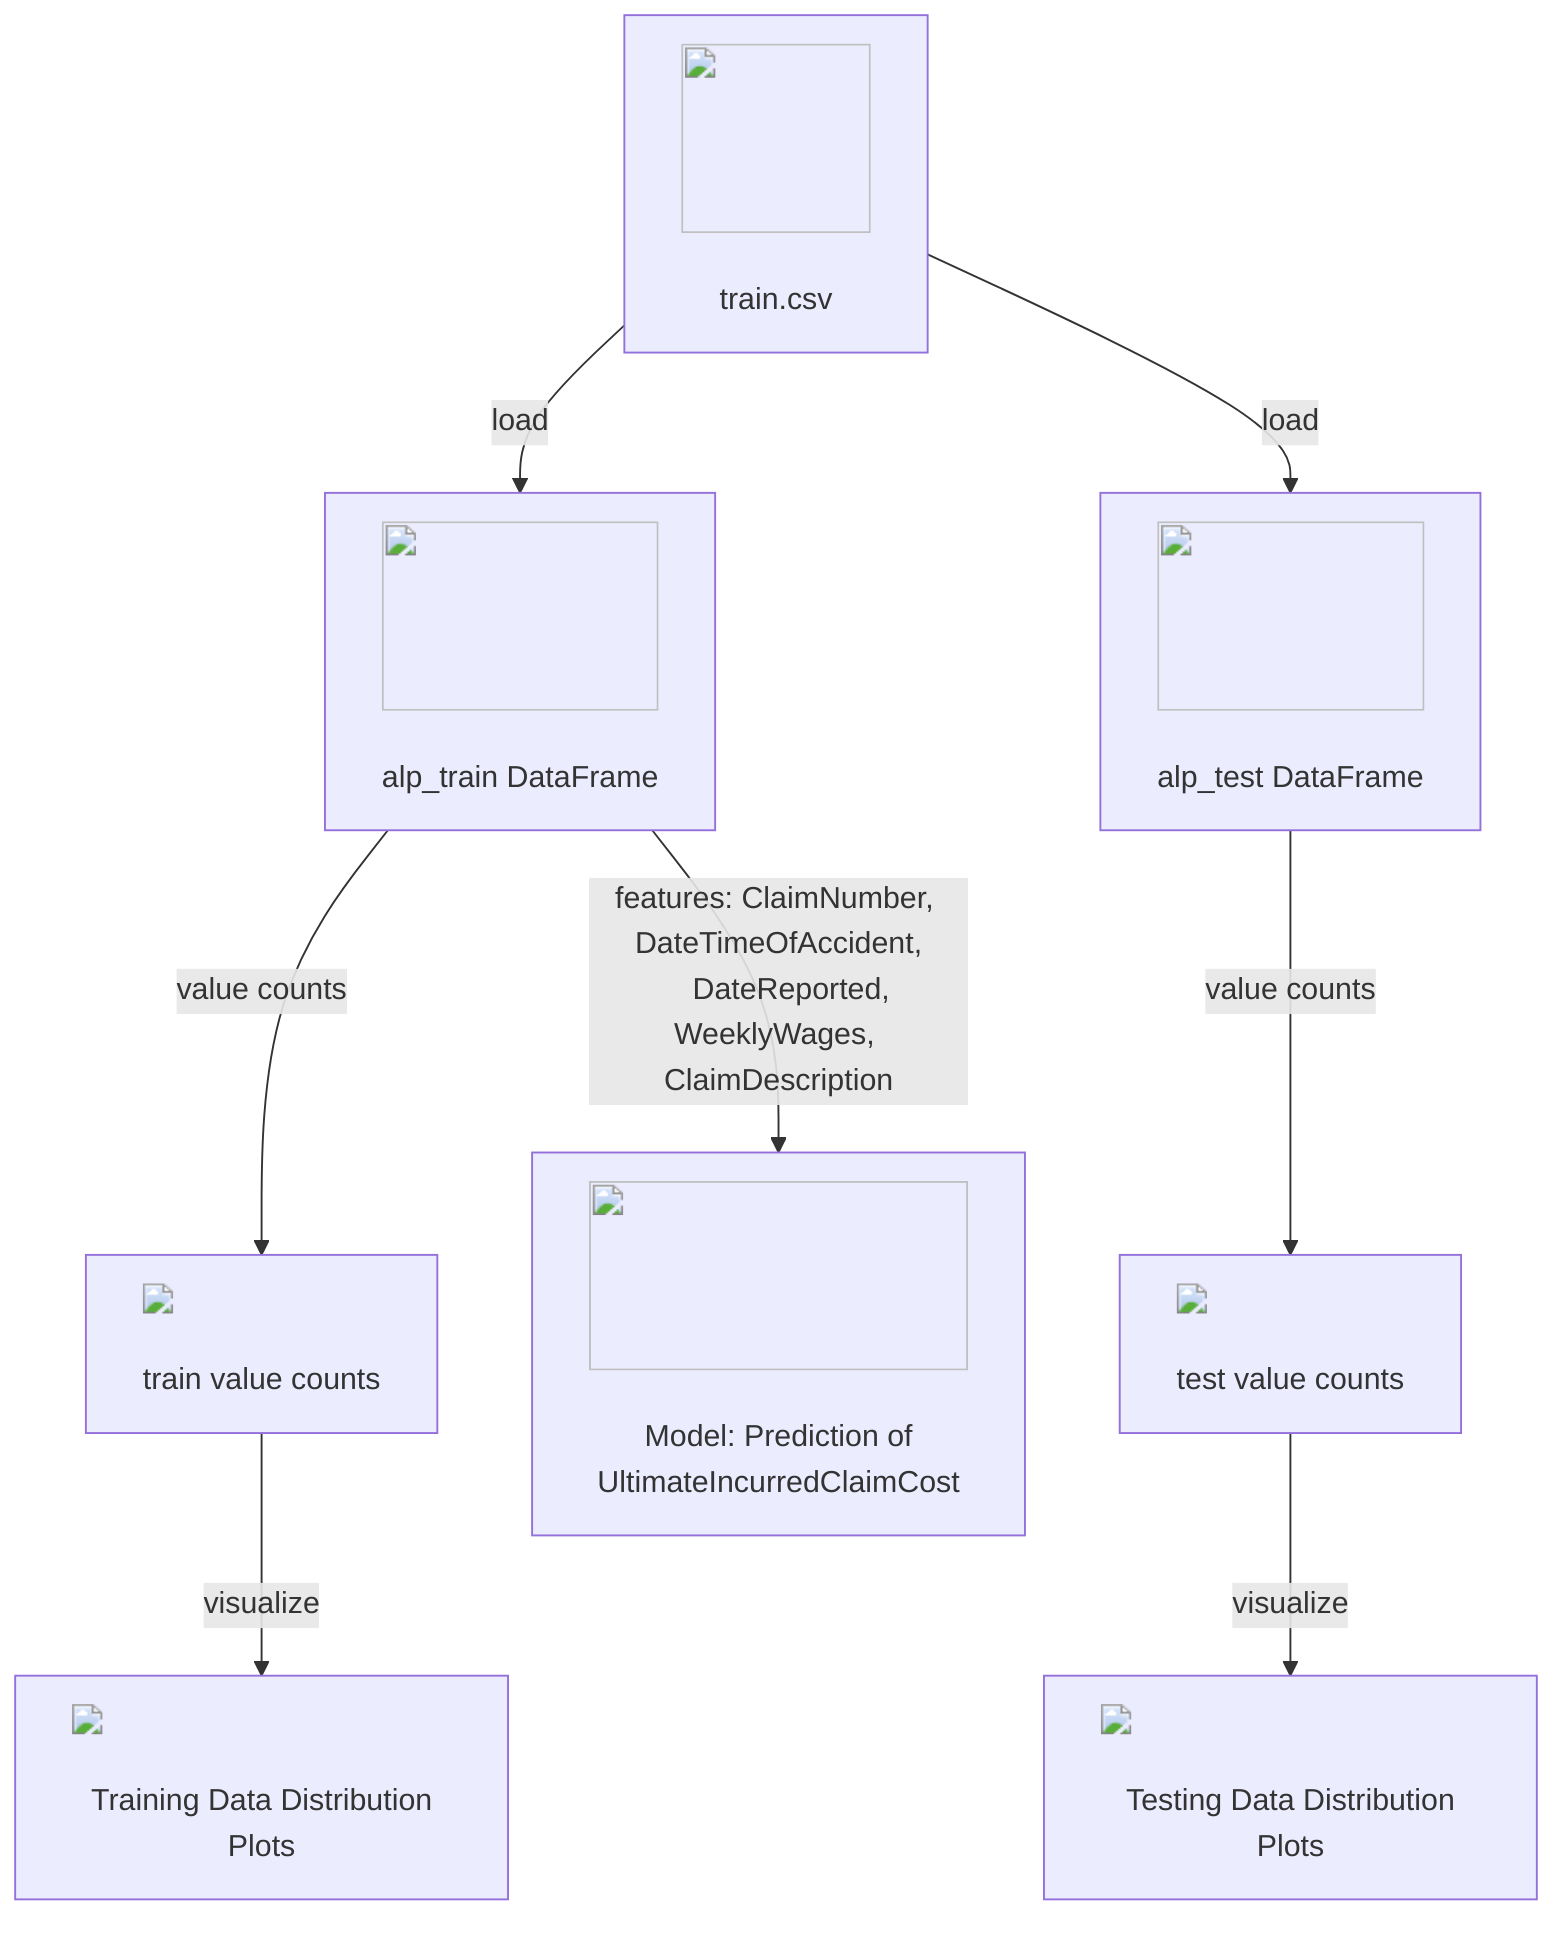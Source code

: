 flowchart TD
    %% Data Sources
    A["<img src='icons/file.svg' width=100 height=100/> <br/> train.csv"] -->|load| B["<img src='icons/table.svg' width=100 height=100/> <br/> alp_train DataFrame"]
    A -->|load| C["<img src='icons/table.svg' width=100 height=100/> <br/> alp_test DataFrame"]

    %% Data Processing
    B -->|value counts| D["<img src='dummy_plots/barplot_template.svg'/> <br/> train value counts"]
    C -->|value counts| E["<img src='dummy_plots/barplot_template.svg'/> <br/> test value counts"]

    %% Visualizations
    D -->|visualize| F["<img src='dummy_plots/scatter_plot_template.svg'/> <br/> Training Data Distribution Plots"]
    E -->|visualize| G["<img src='dummy_plots/scatter_plot_template.svg'/> <br/> Testing Data Distribution Plots"]

    %% Model Training and Prediction
    B -->|features: ClaimNumber, DateTimeOfAccident,
    DateReported, WeeklyWages, ClaimDescription| H["<img src='icons/brain.svg' width=100 height=100/> <br/> Model: Prediction of UltimateIncurredClaimCost"]